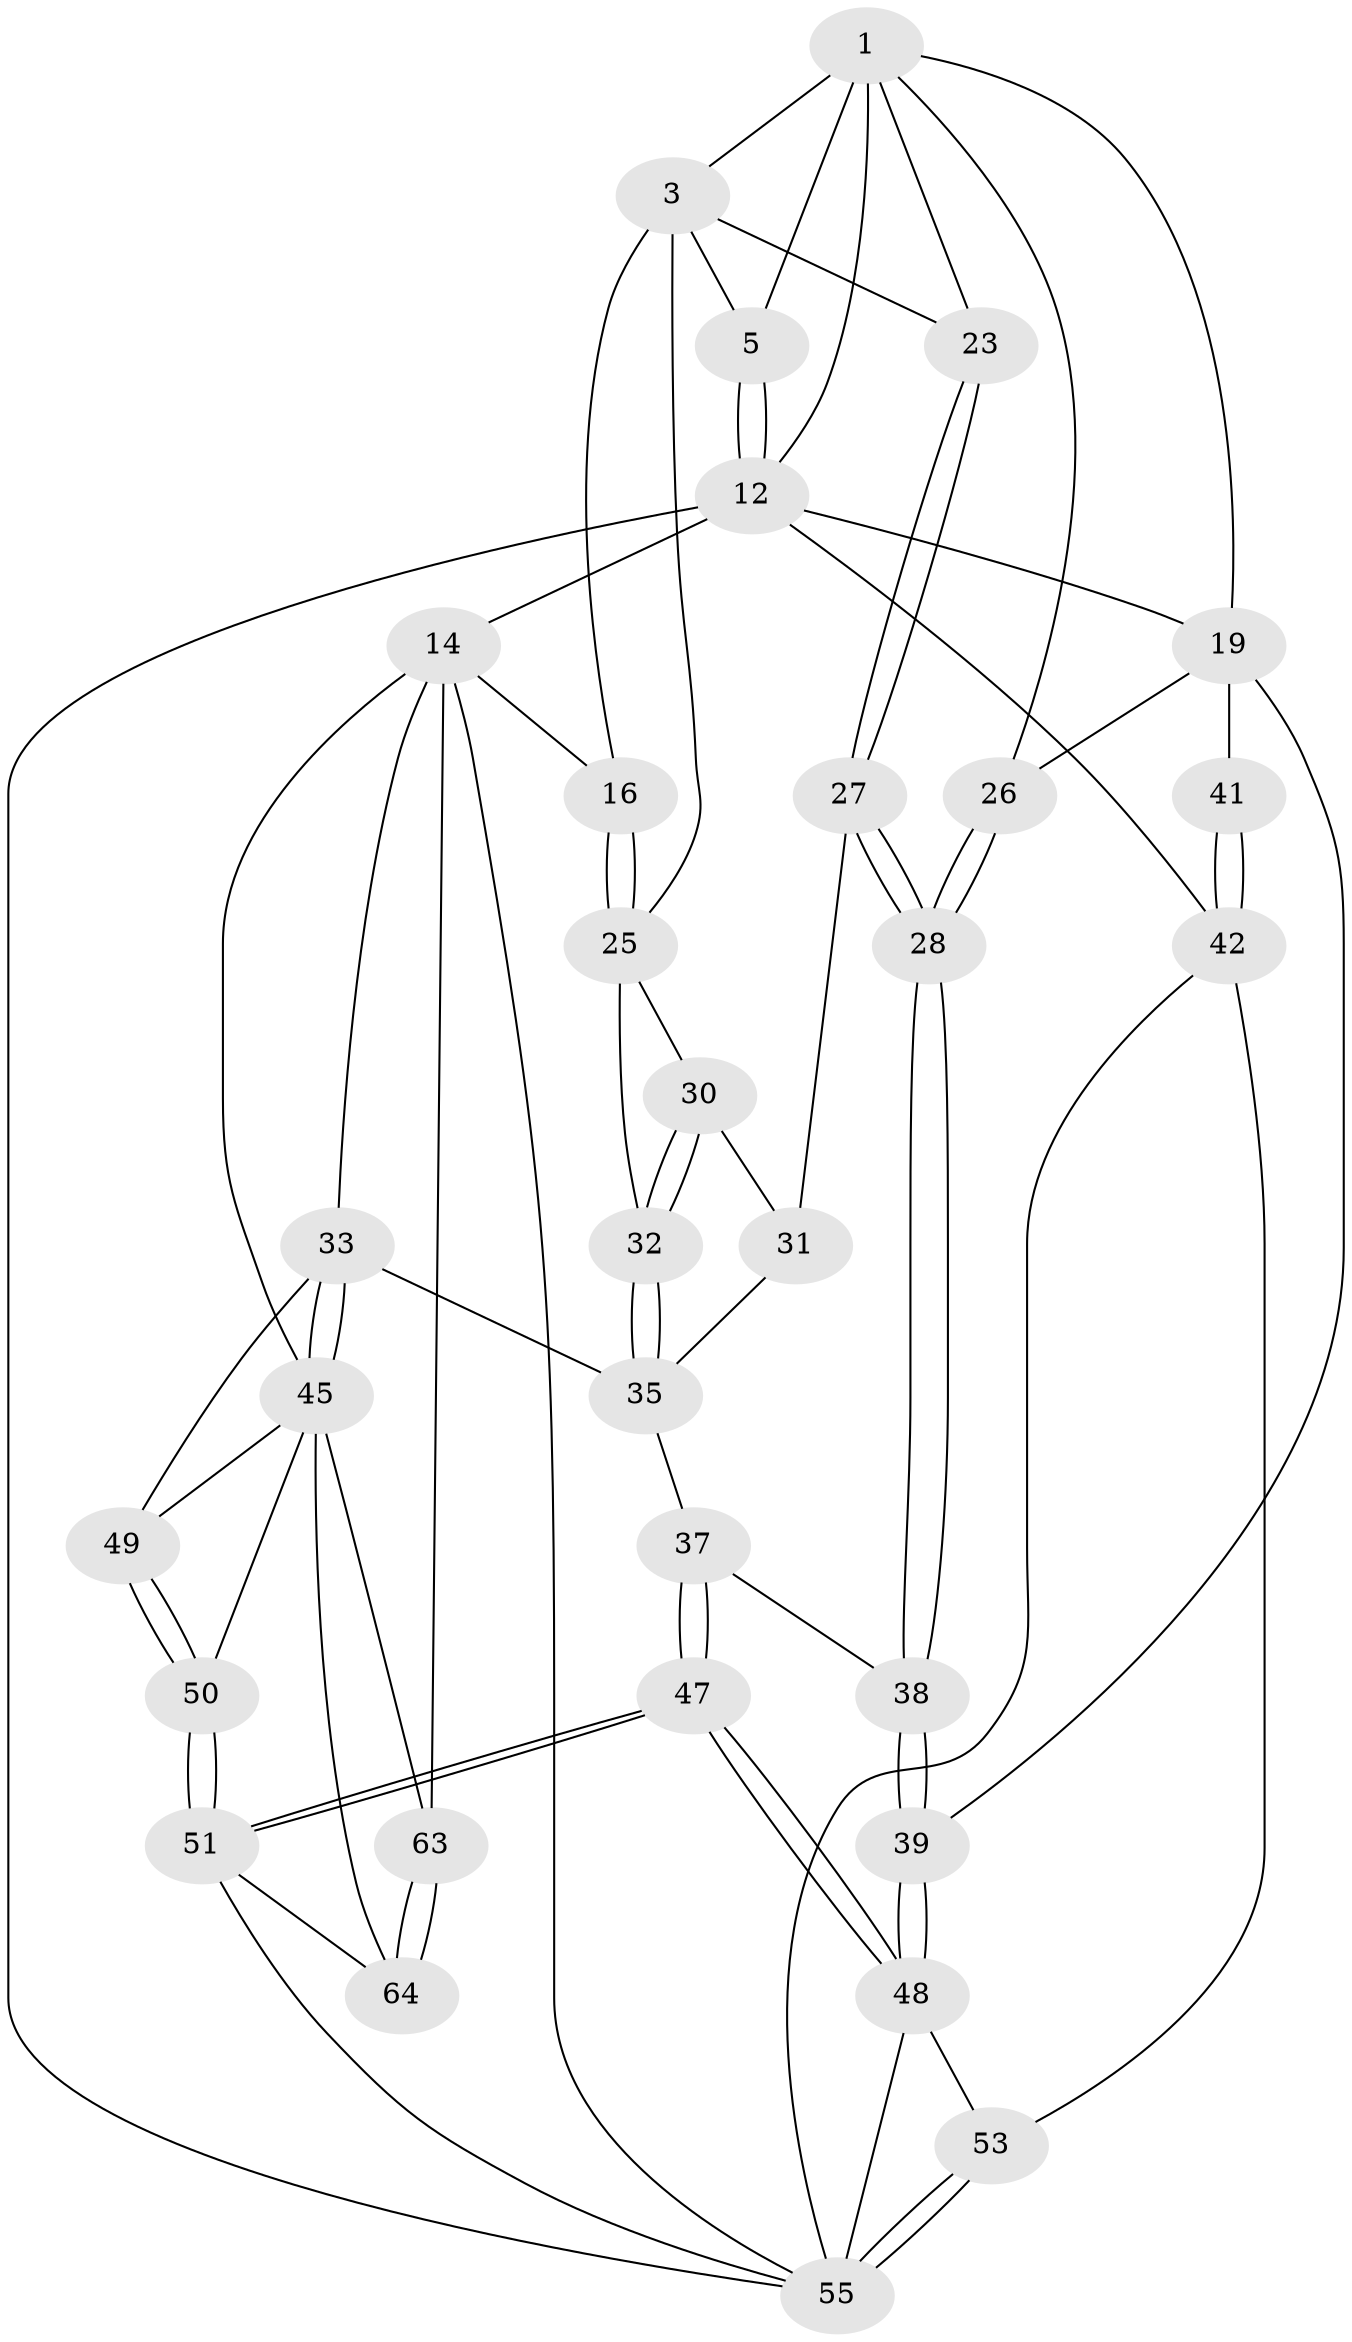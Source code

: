 // original degree distribution, {3: 0.03125, 4: 0.25, 5: 0.5, 6: 0.21875}
// Generated by graph-tools (version 1.1) at 2025/28/03/15/25 16:28:07]
// undirected, 32 vertices, 79 edges
graph export_dot {
graph [start="1"]
  node [color=gray90,style=filled];
  1 [pos="+0.4962456665919694+0.04896239279414404",super="+2+7"];
  3 [pos="+0.7393750045811501+0.1527546971251196",super="+4+22"];
  5 [pos="+0.9363822810752996+0",super="+6"];
  12 [pos="+1+0",super="+13"];
  14 [pos="+1+0.43170558183256375",super="+44+15"];
  16 [pos="+1+0.4353741614404759"];
  19 [pos="+0.19799904739428748+0.39193315822518726",super="+20"];
  23 [pos="+0.5365298896232725+0.35931961959406666"];
  25 [pos="+0.817224388039764+0.35708806276063865",super="+29"];
  26 [pos="+0.2793229011683294+0.4059428680515403"];
  27 [pos="+0.5398777370476514+0.4218671544830931"];
  28 [pos="+0.3399541264672761+0.4970959800485796"];
  30 [pos="+0.626797059574417+0.42891588438459"];
  31 [pos="+0.5403136088775431+0.4227684008779365"];
  32 [pos="+0.7327477760290834+0.4722281064861086"];
  33 [pos="+0.8600049530889028+0.6047570940285888",super="+34"];
  35 [pos="+0.6629144620690145+0.627893597552436",super="+36"];
  37 [pos="+0.5712762026449227+0.6166532999210066"];
  38 [pos="+0.34257130576474487+0.5137338909934426"];
  39 [pos="+0.29099635112006206+0.6567422573258257"];
  41 [pos="+0.02849055361347057+0.6555729464192066"];
  42 [pos="+0.017392953714347476+0.6645264886897393",super="+43"];
  45 [pos="+0.927126700756004+0.7793983229619714",super="+54"];
  47 [pos="+0.45585539392014807+0.7312149505128511"];
  48 [pos="+0.298884310553278+0.6824368544762789",super="+52"];
  49 [pos="+0.6981814923861949+0.7233818161200769"];
  50 [pos="+0.6161991725830089+0.8923617802430539"];
  51 [pos="+0.48741126739037477+0.9705429098410672",super="+59"];
  53 [pos="+0.05208277329576695+0.7057074757556804"];
  55 [pos="+0.08717168441954273+0.8415797390571603",super="+56"];
  63 [pos="+1+1"];
  64 [pos="+0.8528680435779533+1"];
  1 -- 3;
  1 -- 19;
  1 -- 5;
  1 -- 23;
  1 -- 26;
  1 -- 12 [weight=2];
  3 -- 16;
  3 -- 5;
  3 -- 25;
  3 -- 23;
  5 -- 12;
  5 -- 12;
  12 -- 14 [weight=2];
  12 -- 19;
  12 -- 42;
  12 -- 55;
  14 -- 45;
  14 -- 63;
  14 -- 16;
  14 -- 33;
  14 -- 55;
  16 -- 25;
  16 -- 25;
  19 -- 26;
  19 -- 41 [weight=2];
  19 -- 39;
  23 -- 27;
  23 -- 27;
  25 -- 32;
  25 -- 30;
  26 -- 28;
  26 -- 28;
  27 -- 28;
  27 -- 28;
  27 -- 31;
  28 -- 38;
  28 -- 38;
  30 -- 31;
  30 -- 32;
  30 -- 32;
  31 -- 35;
  32 -- 35;
  32 -- 35;
  33 -- 45;
  33 -- 45;
  33 -- 35;
  33 -- 49;
  35 -- 37;
  37 -- 38;
  37 -- 47;
  37 -- 47;
  38 -- 39;
  38 -- 39;
  39 -- 48;
  39 -- 48;
  41 -- 42;
  41 -- 42;
  42 -- 53;
  42 -- 55;
  45 -- 64;
  45 -- 49;
  45 -- 50;
  45 -- 63;
  47 -- 48;
  47 -- 48;
  47 -- 51;
  47 -- 51;
  48 -- 53;
  48 -- 55 [weight=2];
  49 -- 50;
  49 -- 50;
  50 -- 51;
  50 -- 51;
  51 -- 64;
  51 -- 55;
  53 -- 55;
  53 -- 55;
  63 -- 64;
  63 -- 64;
}
